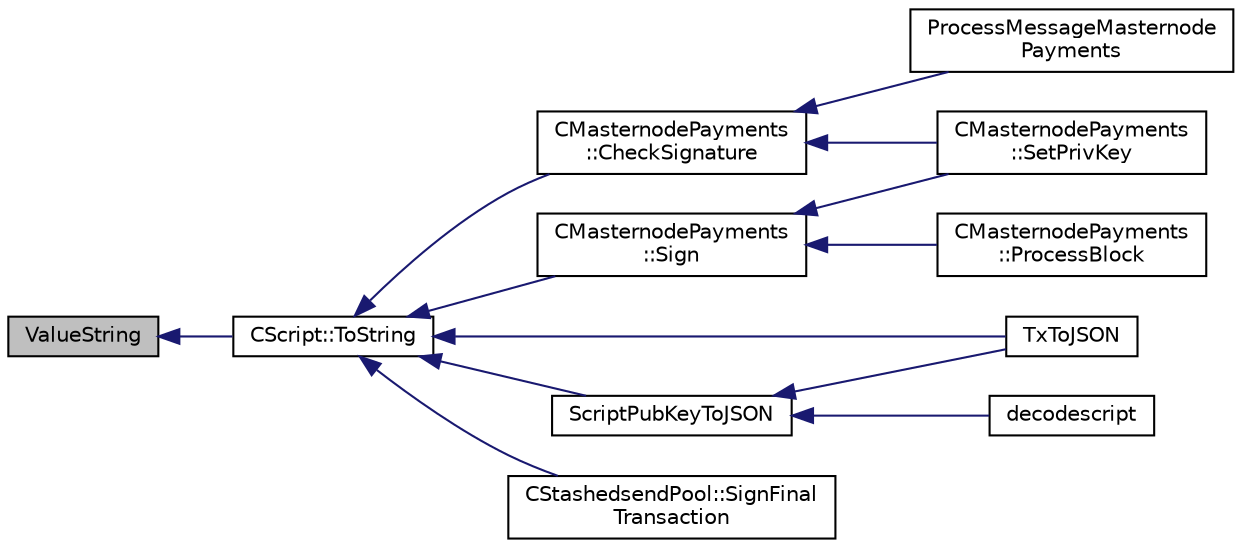 digraph "ValueString"
{
  edge [fontname="Helvetica",fontsize="10",labelfontname="Helvetica",labelfontsize="10"];
  node [fontname="Helvetica",fontsize="10",shape=record];
  rankdir="LR";
  Node513 [label="ValueString",height=0.2,width=0.4,color="black", fillcolor="grey75", style="filled", fontcolor="black"];
  Node513 -> Node514 [dir="back",color="midnightblue",fontsize="10",style="solid",fontname="Helvetica"];
  Node514 [label="CScript::ToString",height=0.2,width=0.4,color="black", fillcolor="white", style="filled",URL="$d9/d4b/class_c_script.html#a75ea7216fa3b083fe7efffe72704c3b7"];
  Node514 -> Node515 [dir="back",color="midnightblue",fontsize="10",style="solid",fontname="Helvetica"];
  Node515 [label="CMasternodePayments\l::CheckSignature",height=0.2,width=0.4,color="black", fillcolor="white", style="filled",URL="$dc/d9a/class_c_masternode_payments.html#a2ca2af0178969784235c7917b226af32"];
  Node515 -> Node516 [dir="back",color="midnightblue",fontsize="10",style="solid",fontname="Helvetica"];
  Node516 [label="ProcessMessageMasternode\lPayments",height=0.2,width=0.4,color="black", fillcolor="white", style="filled",URL="$dc/d20/masternode-payments_8h.html#a8c28fb440d8031543d1de309e34c40f2"];
  Node515 -> Node517 [dir="back",color="midnightblue",fontsize="10",style="solid",fontname="Helvetica"];
  Node517 [label="CMasternodePayments\l::SetPrivKey",height=0.2,width=0.4,color="black", fillcolor="white", style="filled",URL="$dc/d9a/class_c_masternode_payments.html#a525bcafd8d00b58a3e05a848ef493603"];
  Node514 -> Node518 [dir="back",color="midnightblue",fontsize="10",style="solid",fontname="Helvetica"];
  Node518 [label="CMasternodePayments\l::Sign",height=0.2,width=0.4,color="black", fillcolor="white", style="filled",URL="$dc/d9a/class_c_masternode_payments.html#a7d04afdf936b8de605ab6f478c7fad51"];
  Node518 -> Node519 [dir="back",color="midnightblue",fontsize="10",style="solid",fontname="Helvetica"];
  Node519 [label="CMasternodePayments\l::ProcessBlock",height=0.2,width=0.4,color="black", fillcolor="white", style="filled",URL="$dc/d9a/class_c_masternode_payments.html#aa23dfbc148f10f601e9771bfcffea441"];
  Node518 -> Node517 [dir="back",color="midnightblue",fontsize="10",style="solid",fontname="Helvetica"];
  Node514 -> Node520 [dir="back",color="midnightblue",fontsize="10",style="solid",fontname="Helvetica"];
  Node520 [label="ScriptPubKeyToJSON",height=0.2,width=0.4,color="black", fillcolor="white", style="filled",URL="$dc/da8/rpcrawtransaction_8cpp.html#acb6efc0d76394e3858fe7451148069c2"];
  Node520 -> Node521 [dir="back",color="midnightblue",fontsize="10",style="solid",fontname="Helvetica"];
  Node521 [label="TxToJSON",height=0.2,width=0.4,color="black", fillcolor="white", style="filled",URL="$dc/da8/rpcrawtransaction_8cpp.html#a366b04dae2aae86eee356cc85d759268"];
  Node520 -> Node522 [dir="back",color="midnightblue",fontsize="10",style="solid",fontname="Helvetica"];
  Node522 [label="decodescript",height=0.2,width=0.4,color="black", fillcolor="white", style="filled",URL="$dc/da8/rpcrawtransaction_8cpp.html#a342172992e2fa92490e8d83c2e95e87e"];
  Node514 -> Node521 [dir="back",color="midnightblue",fontsize="10",style="solid",fontname="Helvetica"];
  Node514 -> Node523 [dir="back",color="midnightblue",fontsize="10",style="solid",fontname="Helvetica"];
  Node523 [label="CStashedsendPool::SignFinal\lTransaction",height=0.2,width=0.4,color="black", fillcolor="white", style="filled",URL="$dd/d8a/class_c_stashedsend_pool.html#aa4e76a2c5ccd3fedef74f5e0b12c87f1",tooltip="As a client, check and sign the final transaction. "];
}
